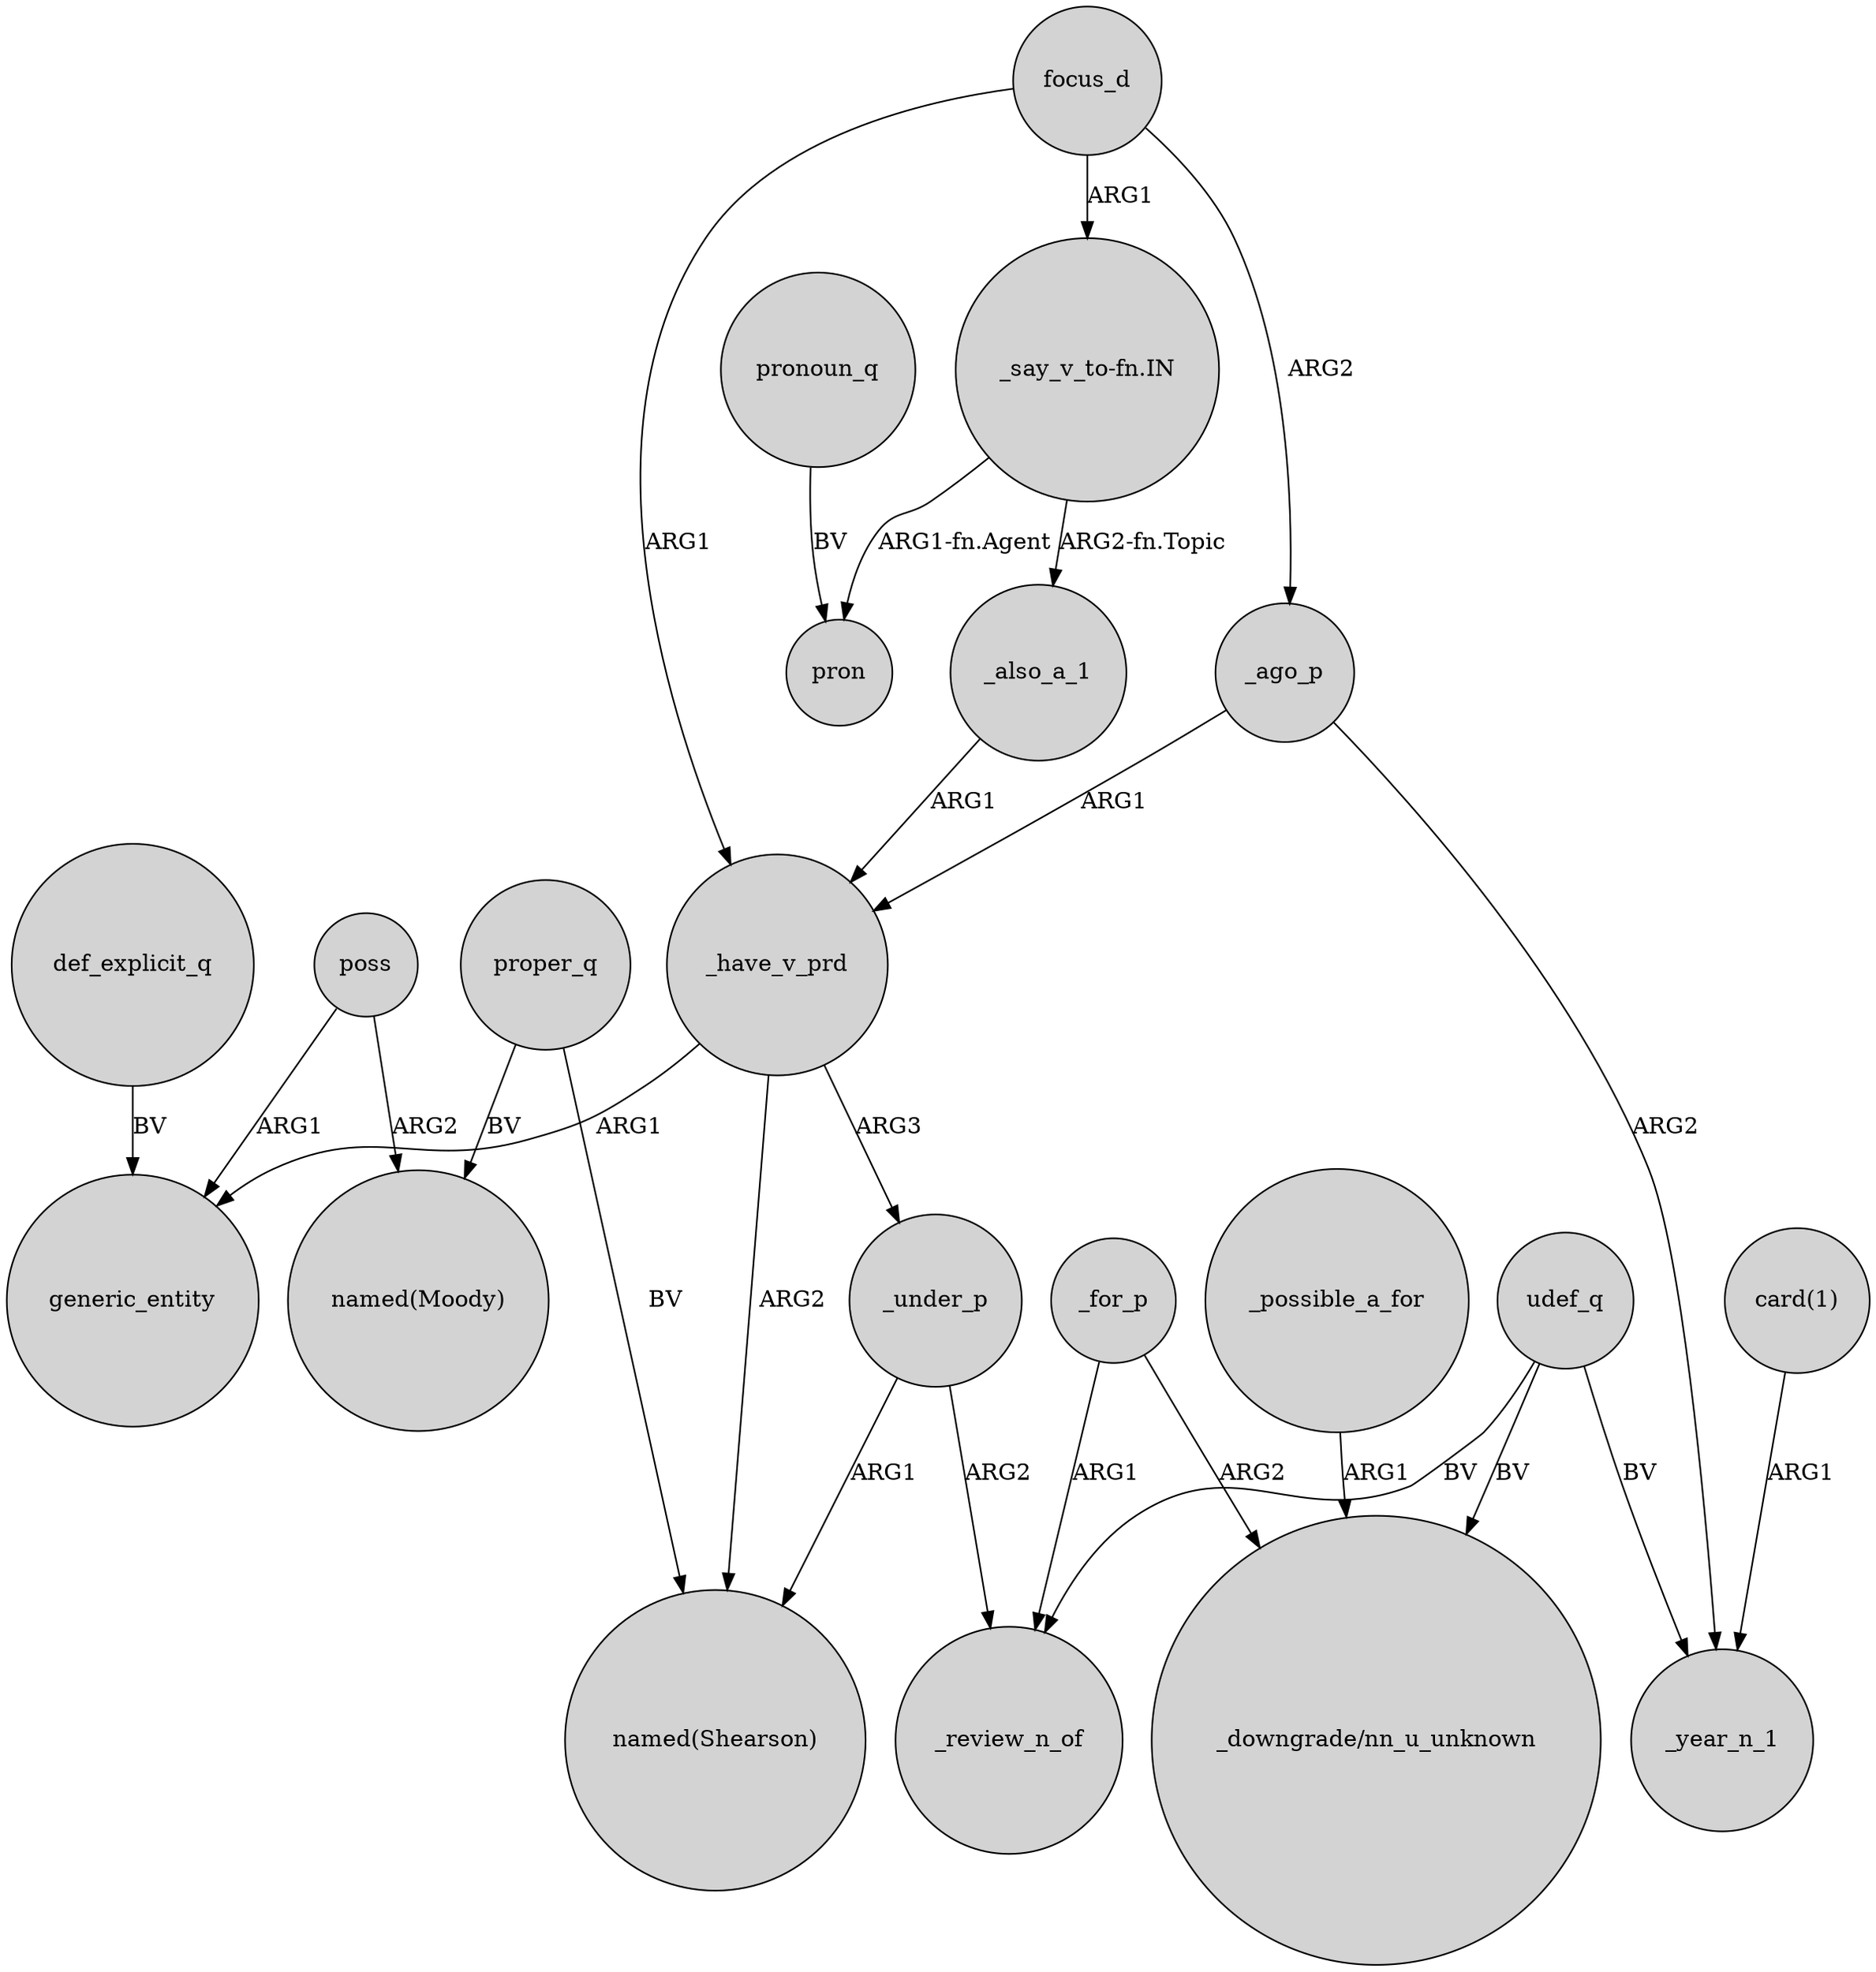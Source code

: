 digraph {
	node [shape=circle style=filled]
	_have_v_prd -> generic_entity [label=ARG1]
	_possible_a_for -> "_downgrade/nn_u_unknown" [label=ARG1]
	poss -> generic_entity [label=ARG1]
	_have_v_prd -> _under_p [label=ARG3]
	proper_q -> "named(Shearson)" [label=BV]
	proper_q -> "named(Moody)" [label=BV]
	"_say_v_to-fn.IN" -> _also_a_1 [label="ARG2-fn.Topic"]
	_under_p -> "named(Shearson)" [label=ARG1]
	def_explicit_q -> generic_entity [label=BV]
	_for_p -> "_downgrade/nn_u_unknown" [label=ARG2]
	focus_d -> _have_v_prd [label=ARG1]
	udef_q -> _review_n_of [label=BV]
	_also_a_1 -> _have_v_prd [label=ARG1]
	pronoun_q -> pron [label=BV]
	_ago_p -> _year_n_1 [label=ARG2]
	_ago_p -> _have_v_prd [label=ARG1]
	_for_p -> _review_n_of [label=ARG1]
	"_say_v_to-fn.IN" -> pron [label="ARG1-fn.Agent"]
	"card(1)" -> _year_n_1 [label=ARG1]
	udef_q -> _year_n_1 [label=BV]
	focus_d -> _ago_p [label=ARG2]
	_under_p -> _review_n_of [label=ARG2]
	udef_q -> "_downgrade/nn_u_unknown" [label=BV]
	_have_v_prd -> "named(Shearson)" [label=ARG2]
	poss -> "named(Moody)" [label=ARG2]
	focus_d -> "_say_v_to-fn.IN" [label=ARG1]
}

